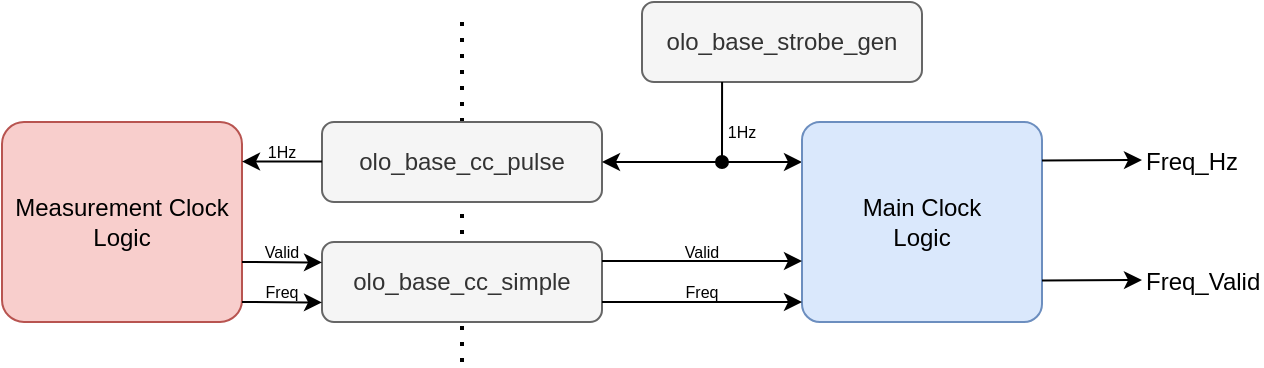 <mxfile version="24.5.3" type="device" pages="2">
  <diagram name="olo_intf_clk_meas" id="sQZPAQ0m2a0brsjAJA3f">
    <mxGraphModel dx="1378" dy="843" grid="1" gridSize="10" guides="1" tooltips="1" connect="1" arrows="1" fold="1" page="1" pageScale="1" pageWidth="10000" pageHeight="10000" math="0" shadow="0">
      <root>
        <mxCell id="0" />
        <mxCell id="1" parent="0" />
        <mxCell id="PSY3O32hWjbgZapY0Pud-1" value="" style="endArrow=none;dashed=1;html=1;dashPattern=1 3;strokeWidth=2;rounded=0;" parent="1" edge="1">
          <mxGeometry width="50" height="50" relative="1" as="geometry">
            <mxPoint x="590" y="400" as="sourcePoint" />
            <mxPoint x="590" y="230" as="targetPoint" />
          </mxGeometry>
        </mxCell>
        <mxCell id="AOXMBswyJ1LjR48XTfQb-1" value="olo_base_strobe_gen" style="rounded=1;whiteSpace=wrap;html=1;fillColor=#f5f5f5;fontColor=#333333;strokeColor=#666666;" parent="1" vertex="1">
          <mxGeometry x="680" y="220" width="140" height="40" as="geometry" />
        </mxCell>
        <mxCell id="AOXMBswyJ1LjR48XTfQb-2" value="" style="endArrow=classic;html=1;rounded=0;exitX=0.286;exitY=1;exitDx=0;exitDy=0;exitPerimeter=0;" parent="1" source="AOXMBswyJ1LjR48XTfQb-1" edge="1">
          <mxGeometry width="50" height="50" relative="1" as="geometry">
            <mxPoint x="720" y="270" as="sourcePoint" />
            <mxPoint x="760" y="300" as="targetPoint" />
            <Array as="points">
              <mxPoint x="720" y="300" />
            </Array>
          </mxGeometry>
        </mxCell>
        <mxCell id="AOXMBswyJ1LjR48XTfQb-3" value="Measurement Clock Logic" style="rounded=1;whiteSpace=wrap;html=1;fillColor=#f8cecc;strokeColor=#b85450;arcSize=11;" parent="1" vertex="1">
          <mxGeometry x="360" y="280" width="120" height="100" as="geometry" />
        </mxCell>
        <mxCell id="AOXMBswyJ1LjR48XTfQb-4" value="Main Clock&lt;div&gt;Logic&lt;/div&gt;" style="rounded=1;whiteSpace=wrap;html=1;fillColor=#dae8fc;strokeColor=#6c8ebf;arcSize=9;" parent="1" vertex="1">
          <mxGeometry x="760" y="280" width="120" height="100" as="geometry" />
        </mxCell>
        <mxCell id="AOXMBswyJ1LjR48XTfQb-6" value="olo_base_cc_pulse" style="rounded=1;whiteSpace=wrap;html=1;fillColor=#f5f5f5;fontColor=#333333;strokeColor=#666666;" parent="1" vertex="1">
          <mxGeometry x="520" y="280" width="140" height="40" as="geometry" />
        </mxCell>
        <mxCell id="AOXMBswyJ1LjR48XTfQb-7" value="olo_base_cc_simple" style="rounded=1;whiteSpace=wrap;html=1;fillColor=#f5f5f5;fontColor=#333333;strokeColor=#666666;" parent="1" vertex="1">
          <mxGeometry x="520" y="340" width="140" height="40" as="geometry" />
        </mxCell>
        <mxCell id="aHTbgJyylSWCs0f_kwC2-1" value="1Hz" style="text;html=1;align=center;verticalAlign=middle;whiteSpace=wrap;rounded=0;fontSize=8;" parent="1" vertex="1">
          <mxGeometry x="700" y="280" width="60" height="10" as="geometry" />
        </mxCell>
        <mxCell id="aHTbgJyylSWCs0f_kwC2-2" value="" style="endArrow=classic;html=1;rounded=0;startArrow=oval;startFill=1;" parent="1" edge="1">
          <mxGeometry width="50" height="50" relative="1" as="geometry">
            <mxPoint x="720" y="300" as="sourcePoint" />
            <mxPoint x="660" y="300" as="targetPoint" />
          </mxGeometry>
        </mxCell>
        <mxCell id="aHTbgJyylSWCs0f_kwC2-3" value="" style="endArrow=classic;html=1;rounded=0;entryX=1;entryY=0.25;entryDx=0;entryDy=0;" parent="1" edge="1">
          <mxGeometry width="50" height="50" relative="1" as="geometry">
            <mxPoint x="520" y="299.76" as="sourcePoint" />
            <mxPoint x="480" y="299.76" as="targetPoint" />
          </mxGeometry>
        </mxCell>
        <mxCell id="aHTbgJyylSWCs0f_kwC2-4" value="1Hz" style="text;html=1;align=center;verticalAlign=middle;whiteSpace=wrap;rounded=0;fontSize=8;" parent="1" vertex="1">
          <mxGeometry x="470" y="290" width="60" height="10" as="geometry" />
        </mxCell>
        <mxCell id="aHTbgJyylSWCs0f_kwC2-5" value="" style="endArrow=classic;html=1;rounded=0;" parent="1" edge="1">
          <mxGeometry width="50" height="50" relative="1" as="geometry">
            <mxPoint x="480" y="350" as="sourcePoint" />
            <mxPoint x="520" y="350.24" as="targetPoint" />
          </mxGeometry>
        </mxCell>
        <mxCell id="aHTbgJyylSWCs0f_kwC2-6" value="Valid" style="text;html=1;align=center;verticalAlign=middle;whiteSpace=wrap;rounded=0;fontSize=8;" parent="1" vertex="1">
          <mxGeometry x="470" y="340" width="60" height="10" as="geometry" />
        </mxCell>
        <mxCell id="aHTbgJyylSWCs0f_kwC2-8" value="" style="endArrow=classic;html=1;rounded=0;" parent="1" edge="1">
          <mxGeometry width="50" height="50" relative="1" as="geometry">
            <mxPoint x="480" y="370" as="sourcePoint" />
            <mxPoint x="520" y="370.24" as="targetPoint" />
          </mxGeometry>
        </mxCell>
        <mxCell id="aHTbgJyylSWCs0f_kwC2-9" value="Freq" style="text;html=1;align=center;verticalAlign=middle;whiteSpace=wrap;rounded=0;fontSize=8;" parent="1" vertex="1">
          <mxGeometry x="470" y="360" width="60" height="10" as="geometry" />
        </mxCell>
        <mxCell id="aHTbgJyylSWCs0f_kwC2-10" value="" style="endArrow=classic;html=1;rounded=0;" parent="1" edge="1">
          <mxGeometry width="50" height="50" relative="1" as="geometry">
            <mxPoint x="660" y="349.52" as="sourcePoint" />
            <mxPoint x="760" y="349.52" as="targetPoint" />
          </mxGeometry>
        </mxCell>
        <mxCell id="aHTbgJyylSWCs0f_kwC2-11" value="" style="endArrow=classic;html=1;rounded=0;" parent="1" edge="1">
          <mxGeometry width="50" height="50" relative="1" as="geometry">
            <mxPoint x="660" y="370" as="sourcePoint" />
            <mxPoint x="760" y="370" as="targetPoint" />
          </mxGeometry>
        </mxCell>
        <mxCell id="aHTbgJyylSWCs0f_kwC2-12" value="Valid" style="text;html=1;align=center;verticalAlign=middle;whiteSpace=wrap;rounded=0;fontSize=8;" parent="1" vertex="1">
          <mxGeometry x="680" y="340" width="60" height="10" as="geometry" />
        </mxCell>
        <mxCell id="aHTbgJyylSWCs0f_kwC2-13" value="Freq" style="text;html=1;align=center;verticalAlign=middle;whiteSpace=wrap;rounded=0;fontSize=8;" parent="1" vertex="1">
          <mxGeometry x="680" y="360" width="60" height="10" as="geometry" />
        </mxCell>
        <mxCell id="yst9ptPk6XY67HGak2WZ-1" value="" style="endArrow=classic;html=1;rounded=0;" parent="1" edge="1">
          <mxGeometry width="50" height="50" relative="1" as="geometry">
            <mxPoint x="880" y="299.31" as="sourcePoint" />
            <mxPoint x="930" y="299" as="targetPoint" />
          </mxGeometry>
        </mxCell>
        <mxCell id="yst9ptPk6XY67HGak2WZ-2" value="Freq_Hz" style="text;html=1;align=left;verticalAlign=middle;whiteSpace=wrap;rounded=0;" parent="1" vertex="1">
          <mxGeometry x="930" y="290" width="60" height="20" as="geometry" />
        </mxCell>
        <mxCell id="yst9ptPk6XY67HGak2WZ-3" value="" style="endArrow=classic;html=1;rounded=0;" parent="1" edge="1">
          <mxGeometry width="50" height="50" relative="1" as="geometry">
            <mxPoint x="880" y="359.31" as="sourcePoint" />
            <mxPoint x="930" y="359" as="targetPoint" />
          </mxGeometry>
        </mxCell>
        <mxCell id="yst9ptPk6XY67HGak2WZ-4" value="Freq_Valid" style="text;html=1;align=left;verticalAlign=middle;whiteSpace=wrap;rounded=0;" parent="1" vertex="1">
          <mxGeometry x="930" y="350" width="60" height="20" as="geometry" />
        </mxCell>
      </root>
    </mxGraphModel>
  </diagram>
  <diagram id="nn7GSnwVj3KZAduYyUo-" name="olo_intf_debounce">
    <mxGraphModel dx="787" dy="482" grid="1" gridSize="10" guides="1" tooltips="1" connect="1" arrows="1" fold="1" page="1" pageScale="1" pageWidth="10000" pageHeight="10000" math="0" shadow="0">
      <root>
        <mxCell id="0" />
        <mxCell id="1" parent="0" />
        <mxCell id="sjMQtlllgnp7oVcl_TNq-1" value="olo_base_strobe_gen" style="rounded=1;whiteSpace=wrap;html=1;fillColor=#f5f5f5;fontColor=#333333;strokeColor=#666666;" vertex="1" parent="1">
          <mxGeometry x="480" y="200" width="140" height="40" as="geometry" />
        </mxCell>
        <mxCell id="sjMQtlllgnp7oVcl_TNq-2" value="" style="endArrow=classic;html=1;rounded=0;exitX=0.5;exitY=1;exitDx=0;exitDy=0;" edge="1" parent="1" source="sjMQtlllgnp7oVcl_TNq-1">
          <mxGeometry width="50" height="50" relative="1" as="geometry">
            <mxPoint x="550" y="330" as="sourcePoint" />
            <mxPoint x="600" y="330" as="targetPoint" />
            <Array as="points">
              <mxPoint x="550" y="330" />
            </Array>
          </mxGeometry>
        </mxCell>
        <mxCell id="sjMQtlllgnp7oVcl_TNq-3" value="Debounce&lt;div&gt;Timer&lt;/div&gt;" style="rounded=1;whiteSpace=wrap;html=1;fillColor=#dae8fc;strokeColor=#6c8ebf;" vertex="1" parent="1">
          <mxGeometry x="600" y="260" width="120" height="40" as="geometry" />
        </mxCell>
        <mxCell id="sjMQtlllgnp7oVcl_TNq-4" value="Debounce&amp;nbsp;&lt;div&gt;Timer&lt;/div&gt;" style="rounded=1;whiteSpace=wrap;html=1;fillColor=#dae8fc;strokeColor=#6c8ebf;" vertex="1" parent="1">
          <mxGeometry x="600" y="320" width="120" height="40" as="geometry" />
        </mxCell>
        <mxCell id="sjMQtlllgnp7oVcl_TNq-5" value="olo_intf_sync" style="rounded=1;whiteSpace=wrap;html=1;fillColor=#f5f5f5;fontColor=#333333;strokeColor=#666666;" vertex="1" parent="1">
          <mxGeometry x="380" y="260" width="140" height="100" as="geometry" />
        </mxCell>
        <mxCell id="sjMQtlllgnp7oVcl_TNq-6" value="" style="endArrow=classic;html=1;rounded=0;" edge="1" parent="1">
          <mxGeometry width="50" height="50" relative="1" as="geometry">
            <mxPoint x="330" y="290" as="sourcePoint" />
            <mxPoint x="380" y="290" as="targetPoint" />
          </mxGeometry>
        </mxCell>
        <mxCell id="sjMQtlllgnp7oVcl_TNq-7" value="" style="endArrow=classic;html=1;rounded=0;" edge="1" parent="1">
          <mxGeometry width="50" height="50" relative="1" as="geometry">
            <mxPoint x="330" y="350" as="sourcePoint" />
            <mxPoint x="380" y="350" as="targetPoint" />
          </mxGeometry>
        </mxCell>
        <mxCell id="sjMQtlllgnp7oVcl_TNq-8" value="" style="endArrow=classic;html=1;rounded=0;" edge="1" parent="1">
          <mxGeometry width="50" height="50" relative="1" as="geometry">
            <mxPoint x="520" y="290" as="sourcePoint" />
            <mxPoint x="600" y="290" as="targetPoint" />
          </mxGeometry>
        </mxCell>
        <mxCell id="sjMQtlllgnp7oVcl_TNq-9" value="" style="endArrow=classic;html=1;rounded=0;" edge="1" parent="1">
          <mxGeometry width="50" height="50" relative="1" as="geometry">
            <mxPoint x="520" y="350" as="sourcePoint" />
            <mxPoint x="600" y="350" as="targetPoint" />
          </mxGeometry>
        </mxCell>
        <mxCell id="sjMQtlllgnp7oVcl_TNq-10" value="" style="endArrow=classic;html=1;rounded=0;startArrow=oval;startFill=1;" edge="1" parent="1">
          <mxGeometry width="50" height="50" relative="1" as="geometry">
            <mxPoint x="550" y="270" as="sourcePoint" />
            <mxPoint x="600" y="270" as="targetPoint" />
          </mxGeometry>
        </mxCell>
        <mxCell id="sjMQtlllgnp7oVcl_TNq-11" value="" style="endArrow=classic;html=1;rounded=0;" edge="1" parent="1">
          <mxGeometry width="50" height="50" relative="1" as="geometry">
            <mxPoint x="720" y="279.5" as="sourcePoint" />
            <mxPoint x="770" y="279.5" as="targetPoint" />
          </mxGeometry>
        </mxCell>
        <mxCell id="sjMQtlllgnp7oVcl_TNq-12" value="" style="endArrow=classic;html=1;rounded=0;" edge="1" parent="1">
          <mxGeometry width="50" height="50" relative="1" as="geometry">
            <mxPoint x="720" y="339.5" as="sourcePoint" />
            <mxPoint x="770" y="339.5" as="targetPoint" />
          </mxGeometry>
        </mxCell>
        <mxCell id="EE6Pi1rv7_BhJmKPPLFK-1" value="Tick" style="text;html=1;align=center;verticalAlign=middle;whiteSpace=wrap;rounded=0;fontSize=8;" vertex="1" parent="1">
          <mxGeometry x="540" y="250" width="60" height="10" as="geometry" />
        </mxCell>
        <mxCell id="DcBP82h14bp5Vz1JbgJT-1" value="DataOut[0]" style="text;html=1;align=left;verticalAlign=middle;whiteSpace=wrap;rounded=0;" vertex="1" parent="1">
          <mxGeometry x="770" y="270" width="60" height="20" as="geometry" />
        </mxCell>
        <mxCell id="DcBP82h14bp5Vz1JbgJT-2" value="DataOut[1]" style="text;html=1;align=left;verticalAlign=middle;whiteSpace=wrap;rounded=0;" vertex="1" parent="1">
          <mxGeometry x="770" y="330" width="60" height="20" as="geometry" />
        </mxCell>
        <mxCell id="DcBP82h14bp5Vz1JbgJT-3" value="DataAsnyc[0]" style="text;html=1;align=right;verticalAlign=middle;whiteSpace=wrap;rounded=0;" vertex="1" parent="1">
          <mxGeometry x="250" y="280" width="80" height="20" as="geometry" />
        </mxCell>
        <mxCell id="DcBP82h14bp5Vz1JbgJT-5" value="DataAsnyc[1]" style="text;html=1;align=right;verticalAlign=middle;whiteSpace=wrap;rounded=0;" vertex="1" parent="1">
          <mxGeometry x="250" y="340" width="80" height="20" as="geometry" />
        </mxCell>
      </root>
    </mxGraphModel>
  </diagram>
</mxfile>
